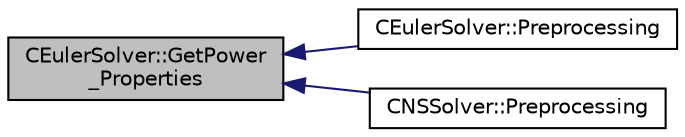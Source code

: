 digraph "CEulerSolver::GetPower_Properties"
{
  edge [fontname="Helvetica",fontsize="10",labelfontname="Helvetica",labelfontsize="10"];
  node [fontname="Helvetica",fontsize="10",shape=record];
  rankdir="LR";
  Node1842 [label="CEulerSolver::GetPower\l_Properties",height=0.2,width=0.4,color="black", fillcolor="grey75", style="filled", fontcolor="black"];
  Node1842 -> Node1843 [dir="back",color="midnightblue",fontsize="10",style="solid",fontname="Helvetica"];
  Node1843 [label="CEulerSolver::Preprocessing",height=0.2,width=0.4,color="black", fillcolor="white", style="filled",URL="$class_c_euler_solver.html#a8b89e1bfce33284c2d8f5f00f82f3f3f",tooltip="Compute primitive variables and their gradients. "];
  Node1842 -> Node1844 [dir="back",color="midnightblue",fontsize="10",style="solid",fontname="Helvetica"];
  Node1844 [label="CNSSolver::Preprocessing",height=0.2,width=0.4,color="black", fillcolor="white", style="filled",URL="$class_c_n_s_solver.html#a028c83d18cf8520dff2f9628d8a04e4b",tooltip="Restart residual and compute gradients. "];
}

